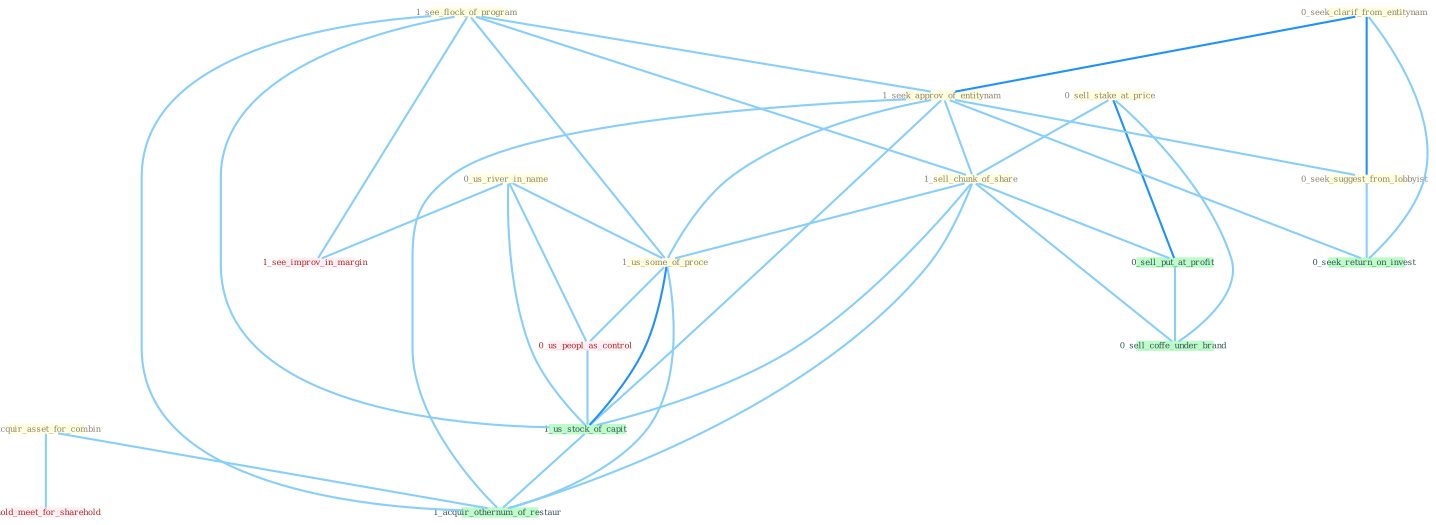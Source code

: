 Graph G{ 
    node
    [shape=polygon,style=filled,width=.5,height=.06,color="#BDFCC9",fixedsize=true,fontsize=4,
    fontcolor="#2f4f4f"];
    {node
    [color="#ffffe0", fontcolor="#8b7d6b"] "0_acquir_asset_for_combin " "0_sell_stake_at_price " "0_seek_clarif_from_entitynam " "1_see_flock_of_program " "1_seek_approv_of_entitynam " "1_sell_chunk_of_share " "0_us_river_in_name " "0_seek_suggest_from_lobbyist " "1_us_some_of_proce "}
{node [color="#fff0f5", fontcolor="#b22222"] "0_us_peopl_as_control " "1_see_improv_in_margin " "1_hold_meet_for_sharehold "}
edge [color="#B0E2FF"];

	"0_acquir_asset_for_combin " -- "1_hold_meet_for_sharehold " [w="1", color="#87cefa" ];
	"0_acquir_asset_for_combin " -- "1_acquir_othernum_of_restaur " [w="1", color="#87cefa" ];
	"0_sell_stake_at_price " -- "1_sell_chunk_of_share " [w="1", color="#87cefa" ];
	"0_sell_stake_at_price " -- "0_sell_put_at_profit " [w="2", color="#1e90ff" , len=0.8];
	"0_sell_stake_at_price " -- "0_sell_coffe_under_brand " [w="1", color="#87cefa" ];
	"0_seek_clarif_from_entitynam " -- "1_seek_approv_of_entitynam " [w="2", color="#1e90ff" , len=0.8];
	"0_seek_clarif_from_entitynam " -- "0_seek_suggest_from_lobbyist " [w="2", color="#1e90ff" , len=0.8];
	"0_seek_clarif_from_entitynam " -- "0_seek_return_on_invest " [w="1", color="#87cefa" ];
	"1_see_flock_of_program " -- "1_seek_approv_of_entitynam " [w="1", color="#87cefa" ];
	"1_see_flock_of_program " -- "1_sell_chunk_of_share " [w="1", color="#87cefa" ];
	"1_see_flock_of_program " -- "1_us_some_of_proce " [w="1", color="#87cefa" ];
	"1_see_flock_of_program " -- "1_us_stock_of_capit " [w="1", color="#87cefa" ];
	"1_see_flock_of_program " -- "1_see_improv_in_margin " [w="1", color="#87cefa" ];
	"1_see_flock_of_program " -- "1_acquir_othernum_of_restaur " [w="1", color="#87cefa" ];
	"1_seek_approv_of_entitynam " -- "1_sell_chunk_of_share " [w="1", color="#87cefa" ];
	"1_seek_approv_of_entitynam " -- "0_seek_suggest_from_lobbyist " [w="1", color="#87cefa" ];
	"1_seek_approv_of_entitynam " -- "1_us_some_of_proce " [w="1", color="#87cefa" ];
	"1_seek_approv_of_entitynam " -- "0_seek_return_on_invest " [w="1", color="#87cefa" ];
	"1_seek_approv_of_entitynam " -- "1_us_stock_of_capit " [w="1", color="#87cefa" ];
	"1_seek_approv_of_entitynam " -- "1_acquir_othernum_of_restaur " [w="1", color="#87cefa" ];
	"1_sell_chunk_of_share " -- "1_us_some_of_proce " [w="1", color="#87cefa" ];
	"1_sell_chunk_of_share " -- "0_sell_put_at_profit " [w="1", color="#87cefa" ];
	"1_sell_chunk_of_share " -- "1_us_stock_of_capit " [w="1", color="#87cefa" ];
	"1_sell_chunk_of_share " -- "0_sell_coffe_under_brand " [w="1", color="#87cefa" ];
	"1_sell_chunk_of_share " -- "1_acquir_othernum_of_restaur " [w="1", color="#87cefa" ];
	"0_us_river_in_name " -- "1_us_some_of_proce " [w="1", color="#87cefa" ];
	"0_us_river_in_name " -- "0_us_peopl_as_control " [w="1", color="#87cefa" ];
	"0_us_river_in_name " -- "1_us_stock_of_capit " [w="1", color="#87cefa" ];
	"0_us_river_in_name " -- "1_see_improv_in_margin " [w="1", color="#87cefa" ];
	"0_seek_suggest_from_lobbyist " -- "0_seek_return_on_invest " [w="1", color="#87cefa" ];
	"1_us_some_of_proce " -- "0_us_peopl_as_control " [w="1", color="#87cefa" ];
	"1_us_some_of_proce " -- "1_us_stock_of_capit " [w="2", color="#1e90ff" , len=0.8];
	"1_us_some_of_proce " -- "1_acquir_othernum_of_restaur " [w="1", color="#87cefa" ];
	"0_us_peopl_as_control " -- "1_us_stock_of_capit " [w="1", color="#87cefa" ];
	"0_sell_put_at_profit " -- "0_sell_coffe_under_brand " [w="1", color="#87cefa" ];
	"1_us_stock_of_capit " -- "1_acquir_othernum_of_restaur " [w="1", color="#87cefa" ];
}